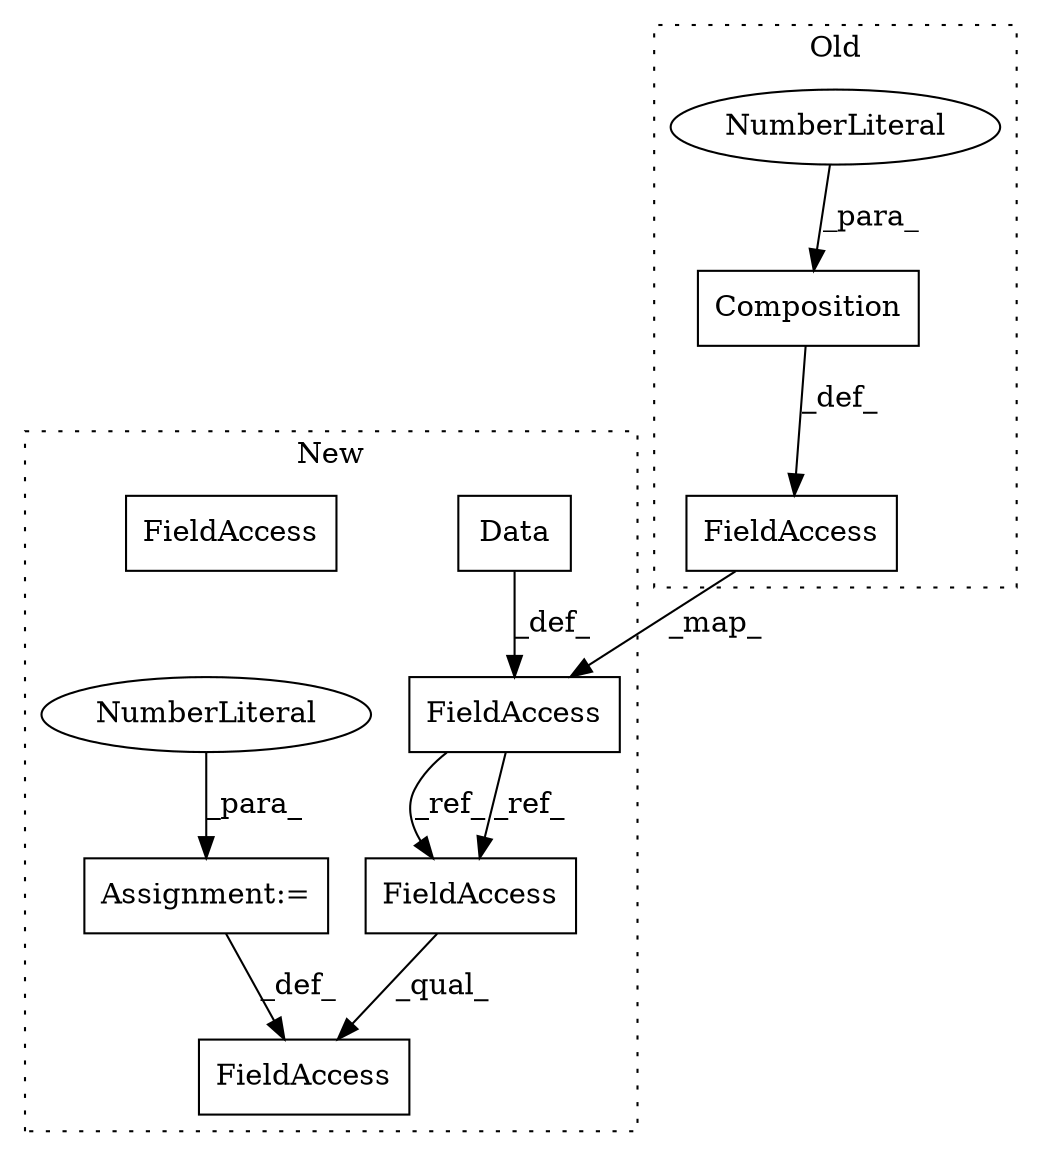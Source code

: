 digraph G {
subgraph cluster0 {
1 [label="Composition" a="32" s="341,356" l="12,1" shape="box"];
3 [label="NumberLiteral" a="34" s="353" l="3" shape="ellipse"];
9 [label="FieldAccess" a="22" s="324" l="16" shape="box"];
label = "Old";
style="dotted";
}
subgraph cluster1 {
2 [label="Data" a="32" s="342" l="6" shape="box"];
4 [label="FieldAccess" a="22" s="354" l="20" shape="box"];
5 [label="FieldAccess" a="22" s="354" l="16" shape="box"];
6 [label="Assignment:=" a="7" s="374" l="1" shape="box"];
7 [label="NumberLiteral" a="34" s="375" l="3" shape="ellipse"];
8 [label="FieldAccess" a="22" s="325" l="16" shape="box"];
10 [label="FieldAccess" a="22" s="354" l="16" shape="box"];
label = "New";
style="dotted";
}
1 -> 9 [label="_def_"];
2 -> 8 [label="_def_"];
3 -> 1 [label="_para_"];
6 -> 4 [label="_def_"];
7 -> 6 [label="_para_"];
8 -> 10 [label="_ref_"];
8 -> 10 [label="_ref_"];
9 -> 8 [label="_map_"];
10 -> 4 [label="_qual_"];
}